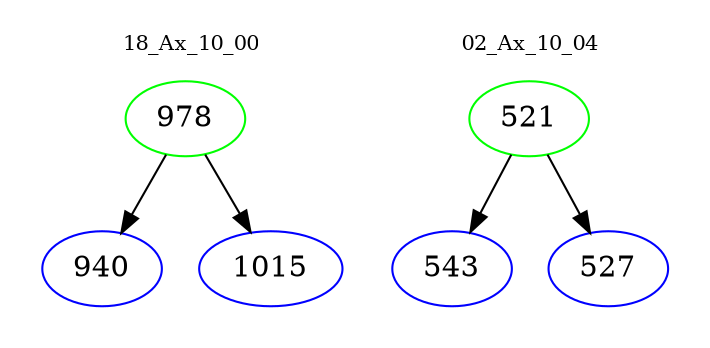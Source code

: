digraph{
subgraph cluster_0 {
color = white
label = "18_Ax_10_00";
fontsize=10;
T0_978 [label="978", color="green"]
T0_978 -> T0_940 [color="black"]
T0_940 [label="940", color="blue"]
T0_978 -> T0_1015 [color="black"]
T0_1015 [label="1015", color="blue"]
}
subgraph cluster_1 {
color = white
label = "02_Ax_10_04";
fontsize=10;
T1_521 [label="521", color="green"]
T1_521 -> T1_543 [color="black"]
T1_543 [label="543", color="blue"]
T1_521 -> T1_527 [color="black"]
T1_527 [label="527", color="blue"]
}
}
